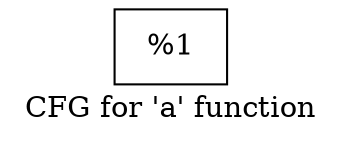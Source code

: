 digraph "CFG for 'a' function" {
	label="CFG for 'a' function";

	Node0x1243d30 [shape=record,label="{%1}"];
}
